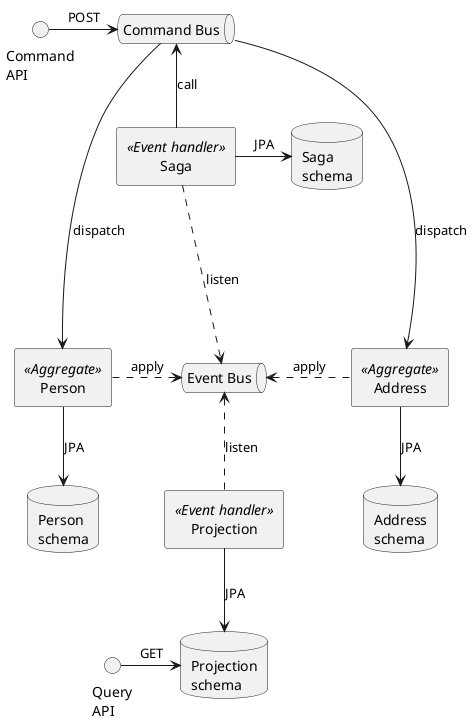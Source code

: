 @startuml


rectangle "Person" <<Aggregate>> as P
database "Person\nschema" as PDB

rectangle "Address" <<Aggregate>> as A
database "Address\nschema" as ADB

queue "Event Bus" as E

queue "Command Bus" as C

interface "Command\nAPI" as CAPI
interface "Query\nAPI" as QAPI

rectangle "Saga" <<Event handler>> as S
database "Saga\nschema" as SDB

rectangle "Projection" <<Event handler>> as PR
database "Projection\nschema" as PRDB


CAPI -right-> C: POST

C --down--> P: "dispatch"

C --down--> A: "dispatch"

P -down-> PDB: "JPA"

A -down-> ADB: "JPA"

P .right.> E: "apply"

A .left.> E: "apply"

S .down.> E: "listen"

S -up-> C: "call"

S -right-> SDB: "JPA"

PR .up.> E: "listen"

PR -down-> PRDB: "JPA"

QAPI -right-> PRDB: "GET"

@enduml